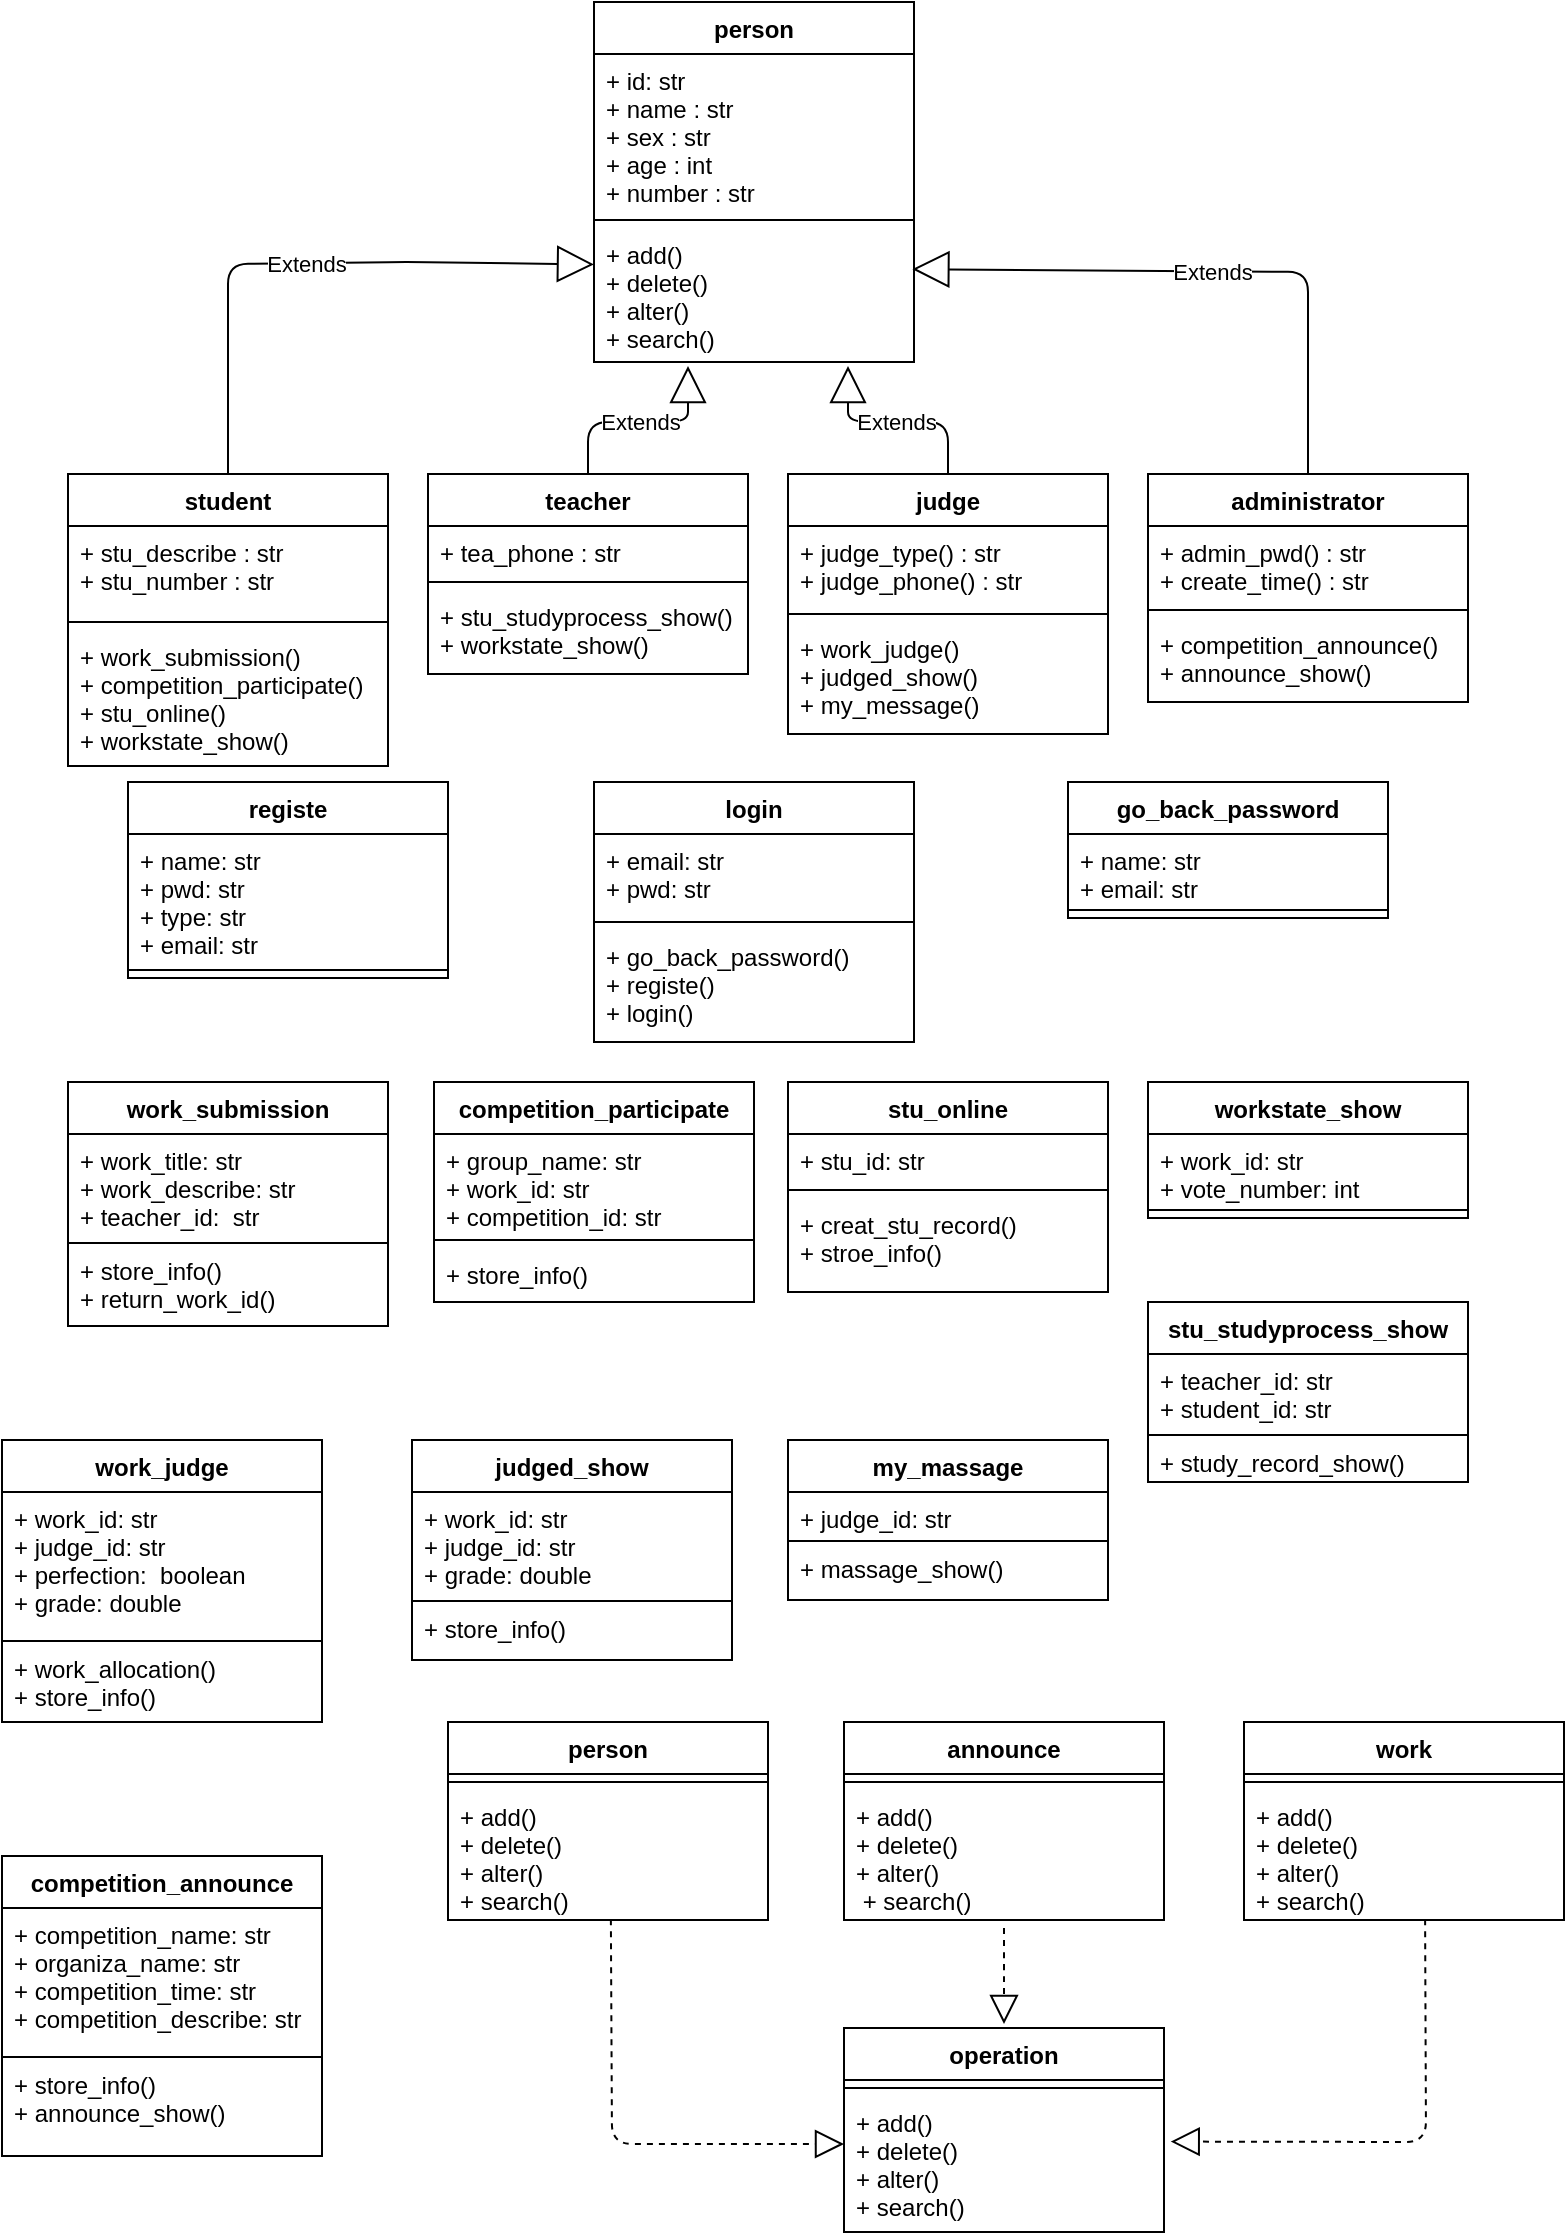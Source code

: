 <mxfile type="github" version="12.2.2" pages="1">
  <diagram id="kNJaRSYR2laIv3SLOteu" name="Page-1">
    <mxGraphModel grid="0" dx="1024" dy="562" gridSize="10" guides="1" tooltips="1" connect="1" arrows="1" fold="1" page="1" pageScale="1" pageWidth="827" pageHeight="1169" background="#FFFFFF" math="0" shadow="0">
      <root>
        <mxCell id="0"/>
        <mxCell id="1" parent="0"/>
        <mxCell id="h46t7ZVLvmUZL9ephCK2-1" value="student" parent="1" style="swimlane;fontStyle=1;align=center;verticalAlign=top;childLayout=stackLayout;horizontal=1;startSize=26;horizontalStack=0;resizeParent=1;resizeParentMax=0;resizeLast=0;collapsible=1;marginBottom=0;" vertex="1">
          <mxGeometry as="geometry" y="246" x="70" height="146" width="160"/>
        </mxCell>
        <mxCell id="h46t7ZVLvmUZL9ephCK2-2" value="+ stu_describe : str&#xa;+ stu_number : str&#xa;" parent="h46t7ZVLvmUZL9ephCK2-1" style="text;strokeColor=none;fillColor=none;align=left;verticalAlign=top;spacingLeft=4;spacingRight=4;overflow=hidden;rotatable=0;points=[[0,0.5],[1,0.5]];portConstraint=eastwest;" vertex="1">
          <mxGeometry as="geometry" y="26" height="44" width="160"/>
        </mxCell>
        <mxCell id="h46t7ZVLvmUZL9ephCK2-3" value="" parent="h46t7ZVLvmUZL9ephCK2-1" style="line;strokeWidth=1;fillColor=none;align=left;verticalAlign=middle;spacingTop=-1;spacingLeft=3;spacingRight=3;rotatable=0;labelPosition=right;points=[];portConstraint=eastwest;" vertex="1">
          <mxGeometry as="geometry" y="70" height="8" width="160"/>
        </mxCell>
        <mxCell id="h46t7ZVLvmUZL9ephCK2-4" value="+ work_submission()&#xa;+ competition_participate()&#xa;+ stu_online()&#xa;+ workstate_show()" parent="h46t7ZVLvmUZL9ephCK2-1" style="text;strokeColor=none;fillColor=none;align=left;verticalAlign=top;spacingLeft=4;spacingRight=4;overflow=hidden;rotatable=0;points=[[0,0.5],[1,0.5]];portConstraint=eastwest;" vertex="1">
          <mxGeometry as="geometry" y="78" height="68" width="160"/>
        </mxCell>
        <mxCell id="h46t7ZVLvmUZL9ephCK2-13" value="teacher" parent="1" style="swimlane;fontStyle=1;align=center;verticalAlign=top;childLayout=stackLayout;horizontal=1;startSize=26;horizontalStack=0;resizeParent=1;resizeParentMax=0;resizeLast=0;collapsible=1;marginBottom=0;" vertex="1">
          <mxGeometry as="geometry" y="246" x="250" height="100" width="160"/>
        </mxCell>
        <mxCell id="h46t7ZVLvmUZL9ephCK2-14" value="+ tea_phone : str&#xa;" parent="h46t7ZVLvmUZL9ephCK2-13" style="text;strokeColor=none;fillColor=none;align=left;verticalAlign=top;spacingLeft=4;spacingRight=4;overflow=hidden;rotatable=0;points=[[0,0.5],[1,0.5]];portConstraint=eastwest;" vertex="1">
          <mxGeometry as="geometry" y="26" height="24" width="160"/>
        </mxCell>
        <mxCell id="h46t7ZVLvmUZL9ephCK2-15" value="" parent="h46t7ZVLvmUZL9ephCK2-13" style="line;strokeWidth=1;fillColor=none;align=left;verticalAlign=middle;spacingTop=-1;spacingLeft=3;spacingRight=3;rotatable=0;labelPosition=right;points=[];portConstraint=eastwest;" vertex="1">
          <mxGeometry as="geometry" y="50" height="8" width="160"/>
        </mxCell>
        <mxCell id="h46t7ZVLvmUZL9ephCK2-16" value="+ stu_studyprocess_show()&#xa;+ workstate_show()" parent="h46t7ZVLvmUZL9ephCK2-13" style="text;strokeColor=none;fillColor=none;align=left;verticalAlign=top;spacingLeft=4;spacingRight=4;overflow=hidden;rotatable=0;points=[[0,0.5],[1,0.5]];portConstraint=eastwest;" vertex="1">
          <mxGeometry as="geometry" y="58" height="42" width="160"/>
        </mxCell>
        <mxCell id="h46t7ZVLvmUZL9ephCK2-17" value="person" parent="1" style="swimlane;fontStyle=1;align=center;verticalAlign=top;childLayout=stackLayout;horizontal=1;startSize=26;horizontalStack=0;resizeParent=1;resizeParentMax=0;resizeLast=0;collapsible=1;marginBottom=0;" vertex="1">
          <mxGeometry as="geometry" y="10" x="333" height="180" width="160"/>
        </mxCell>
        <mxCell id="h46t7ZVLvmUZL9ephCK2-18" value="+ id: str&#xa;+ name : str&#xa;+ sex : str&#xa;+ age : int&#xa;+ number : str&#xa;" parent="h46t7ZVLvmUZL9ephCK2-17" style="text;strokeColor=none;fillColor=none;align=left;verticalAlign=top;spacingLeft=4;spacingRight=4;overflow=hidden;rotatable=0;points=[[0,0.5],[1,0.5]];portConstraint=eastwest;" vertex="1">
          <mxGeometry as="geometry" y="26" height="79" width="160"/>
        </mxCell>
        <mxCell id="h46t7ZVLvmUZL9ephCK2-19" value="" parent="h46t7ZVLvmUZL9ephCK2-17" style="line;strokeWidth=1;fillColor=none;align=left;verticalAlign=middle;spacingTop=-1;spacingLeft=3;spacingRight=3;rotatable=0;labelPosition=right;points=[];portConstraint=eastwest;" vertex="1">
          <mxGeometry as="geometry" y="105" height="8" width="160"/>
        </mxCell>
        <mxCell id="h46t7ZVLvmUZL9ephCK2-20" value="+ add()&#xa;+ delete()&#xa;+ alter()&#xa;+ search()" parent="h46t7ZVLvmUZL9ephCK2-17" style="text;strokeColor=none;fillColor=none;align=left;verticalAlign=top;spacingLeft=4;spacingRight=4;overflow=hidden;rotatable=0;points=[[0,0.5],[1,0.5]];portConstraint=eastwest;" vertex="1">
          <mxGeometry as="geometry" y="113" height="67" width="160"/>
        </mxCell>
        <mxCell id="sRSMocwNlfBlnJbOxF7g-1" value="judge" parent="1" style="swimlane;fontStyle=1;align=center;verticalAlign=top;childLayout=stackLayout;horizontal=1;startSize=26;horizontalStack=0;resizeParent=1;resizeParentMax=0;resizeLast=0;collapsible=1;marginBottom=0;" vertex="1">
          <mxGeometry as="geometry" y="246" x="430" height="130" width="160"/>
        </mxCell>
        <mxCell id="sRSMocwNlfBlnJbOxF7g-2" value="+ judge_type() : str&#xa;+ judge_phone() : str&#xa;" parent="sRSMocwNlfBlnJbOxF7g-1" style="text;strokeColor=none;fillColor=none;align=left;verticalAlign=top;spacingLeft=4;spacingRight=4;overflow=hidden;rotatable=0;points=[[0,0.5],[1,0.5]];portConstraint=eastwest;" vertex="1">
          <mxGeometry as="geometry" y="26" height="40" width="160"/>
        </mxCell>
        <mxCell id="sRSMocwNlfBlnJbOxF7g-3" value="" parent="sRSMocwNlfBlnJbOxF7g-1" style="line;strokeWidth=1;fillColor=none;align=left;verticalAlign=middle;spacingTop=-1;spacingLeft=3;spacingRight=3;rotatable=0;labelPosition=right;points=[];portConstraint=eastwest;" vertex="1">
          <mxGeometry as="geometry" y="66" height="8" width="160"/>
        </mxCell>
        <mxCell id="sRSMocwNlfBlnJbOxF7g-4" value="+ work_judge()&#xa;+ judged_show()&#xa;+ my_message()" parent="sRSMocwNlfBlnJbOxF7g-1" style="text;strokeColor=none;fillColor=none;align=left;verticalAlign=top;spacingLeft=4;spacingRight=4;overflow=hidden;rotatable=0;points=[[0,0.5],[1,0.5]];portConstraint=eastwest;" vertex="1">
          <mxGeometry as="geometry" y="74" height="56" width="160"/>
        </mxCell>
        <mxCell id="KBRkSNbRuoJdF6qnBNHv-1" value="administrator" parent="1" style="swimlane;fontStyle=1;align=center;verticalAlign=top;childLayout=stackLayout;horizontal=1;startSize=26;horizontalStack=0;resizeParent=1;resizeParentMax=0;resizeLast=0;collapsible=1;marginBottom=0;" vertex="1">
          <mxGeometry as="geometry" y="246" x="610" height="114" width="160"/>
        </mxCell>
        <mxCell id="KBRkSNbRuoJdF6qnBNHv-2" value="+ admin_pwd() : str&#xa;+ create_time() : str&#xa;&#xa;" parent="KBRkSNbRuoJdF6qnBNHv-1" style="text;strokeColor=none;fillColor=none;align=left;verticalAlign=top;spacingLeft=4;spacingRight=4;overflow=hidden;rotatable=0;points=[[0,0.5],[1,0.5]];portConstraint=eastwest;" vertex="1">
          <mxGeometry as="geometry" y="26" height="38" width="160"/>
        </mxCell>
        <mxCell id="KBRkSNbRuoJdF6qnBNHv-3" value="" parent="KBRkSNbRuoJdF6qnBNHv-1" style="line;strokeWidth=1;fillColor=none;align=left;verticalAlign=middle;spacingTop=-1;spacingLeft=3;spacingRight=3;rotatable=0;labelPosition=right;points=[];portConstraint=eastwest;" vertex="1">
          <mxGeometry as="geometry" y="64" height="8" width="160"/>
        </mxCell>
        <mxCell id="KBRkSNbRuoJdF6qnBNHv-4" value="+ competition_announce()&#xa;+ announce_show()" parent="KBRkSNbRuoJdF6qnBNHv-1" style="text;strokeColor=none;fillColor=none;align=left;verticalAlign=top;spacingLeft=4;spacingRight=4;overflow=hidden;rotatable=0;points=[[0,0.5],[1,0.5]];portConstraint=eastwest;" vertex="1">
          <mxGeometry as="geometry" y="72" height="42" width="160"/>
        </mxCell>
        <mxCell id="KBRkSNbRuoJdF6qnBNHv-6" value="Extends" parent="1" style="endArrow=block;endSize=16;endFill=0;html=1;entryX=0;entryY=0.272;entryDx=0;entryDy=0;entryPerimeter=0;exitX=0.5;exitY=0;exitDx=0;exitDy=0;" source="h46t7ZVLvmUZL9ephCK2-1" edge="1" target="h46t7ZVLvmUZL9ephCK2-20">
          <mxGeometry as="geometry" width="160" relative="1">
            <mxPoint as="sourcePoint" y="240" x="150"/>
            <mxPoint as="targetPoint" y="200" x="371"/>
            <Array as="points">
              <mxPoint y="200" x="150"/>
              <mxPoint y="141" x="150"/>
              <mxPoint y="140" x="240"/>
            </Array>
          </mxGeometry>
        </mxCell>
        <mxCell id="KBRkSNbRuoJdF6qnBNHv-7" value="Extends" parent="1" style="endArrow=block;endSize=16;endFill=0;html=1;exitX=0.5;exitY=0;exitDx=0;exitDy=0;" source="h46t7ZVLvmUZL9ephCK2-13" edge="1">
          <mxGeometry as="geometry" width="160" relative="1">
            <mxPoint as="sourcePoint" y="230" x="300"/>
            <mxPoint as="targetPoint" y="192" x="380"/>
            <Array as="points">
              <mxPoint y="220" x="330"/>
              <mxPoint y="220" x="380"/>
            </Array>
          </mxGeometry>
        </mxCell>
        <mxCell id="KBRkSNbRuoJdF6qnBNHv-8" value="Extends" parent="1" style="endArrow=block;endSize=16;endFill=0;html=1;exitX=0.5;exitY=0;exitDx=0;exitDy=0;" edge="1">
          <mxGeometry as="geometry" width="160" relative="1">
            <mxPoint as="sourcePoint" y="246" x="510"/>
            <mxPoint as="targetPoint" y="192" x="460"/>
            <Array as="points">
              <mxPoint y="220" x="510"/>
              <mxPoint y="220" x="460"/>
            </Array>
          </mxGeometry>
        </mxCell>
        <mxCell id="KBRkSNbRuoJdF6qnBNHv-9" value="Extends" parent="1" style="endArrow=block;endSize=16;endFill=0;html=1;exitX=0.5;exitY=0;exitDx=0;exitDy=0;entryX=0.995;entryY=0.307;entryDx=0;entryDy=0;entryPerimeter=0;" source="KBRkSNbRuoJdF6qnBNHv-1" edge="1" target="h46t7ZVLvmUZL9ephCK2-20">
          <mxGeometry as="geometry" width="160" relative="1">
            <mxPoint as="sourcePoint" y="240" x="690"/>
            <mxPoint as="targetPoint" y="145" x="500"/>
            <Array as="points">
              <mxPoint y="210" x="690"/>
              <mxPoint y="145" x="690"/>
            </Array>
          </mxGeometry>
        </mxCell>
        <mxCell id="lNqKbpSjcWySZhpq0-KC-1" value="login" parent="1" style="swimlane;fontStyle=1;align=center;verticalAlign=top;childLayout=stackLayout;horizontal=1;startSize=26;horizontalStack=0;resizeParent=1;resizeParentMax=0;resizeLast=0;collapsible=1;marginBottom=0;" vertex="1">
          <mxGeometry as="geometry" y="400" x="333" height="130" width="160"/>
        </mxCell>
        <mxCell id="lNqKbpSjcWySZhpq0-KC-2" value="+ email: str&#xa;+ pwd: str" parent="lNqKbpSjcWySZhpq0-KC-1" style="text;strokeColor=none;fillColor=none;align=left;verticalAlign=top;spacingLeft=4;spacingRight=4;overflow=hidden;rotatable=0;points=[[0,0.5],[1,0.5]];portConstraint=eastwest;" vertex="1">
          <mxGeometry as="geometry" y="26" height="40" width="160"/>
        </mxCell>
        <mxCell id="lNqKbpSjcWySZhpq0-KC-3" value="" parent="lNqKbpSjcWySZhpq0-KC-1" style="line;strokeWidth=1;fillColor=none;align=left;verticalAlign=middle;spacingTop=-1;spacingLeft=3;spacingRight=3;rotatable=0;labelPosition=right;points=[];portConstraint=eastwest;" vertex="1">
          <mxGeometry as="geometry" y="66" height="8" width="160"/>
        </mxCell>
        <mxCell id="lNqKbpSjcWySZhpq0-KC-4" value="+ go_back_password()&#xa;+ registe()&#xa;+ login()" parent="lNqKbpSjcWySZhpq0-KC-1" style="text;strokeColor=none;fillColor=none;align=left;verticalAlign=top;spacingLeft=4;spacingRight=4;overflow=hidden;rotatable=0;points=[[0,0.5],[1,0.5]];portConstraint=eastwest;" vertex="1">
          <mxGeometry as="geometry" y="74" height="56" width="160"/>
        </mxCell>
        <mxCell id="lNqKbpSjcWySZhpq0-KC-5" value="registe" parent="1" style="swimlane;fontStyle=1;align=center;verticalAlign=top;childLayout=stackLayout;horizontal=1;startSize=26;horizontalStack=0;resizeParent=1;resizeParentMax=0;resizeLast=0;collapsible=1;marginBottom=0;" vertex="1">
          <mxGeometry as="geometry" y="400" x="100" height="98" width="160"/>
        </mxCell>
        <mxCell id="lNqKbpSjcWySZhpq0-KC-6" value="+ name: str&#xa;+ pwd: str&#xa;+ type: str&#xa;+ email: str" parent="lNqKbpSjcWySZhpq0-KC-5" style="text;strokeColor=none;fillColor=none;align=left;verticalAlign=top;spacingLeft=4;spacingRight=4;overflow=hidden;rotatable=0;points=[[0,0.5],[1,0.5]];portConstraint=eastwest;" vertex="1">
          <mxGeometry as="geometry" y="26" height="64" width="160"/>
        </mxCell>
        <mxCell id="lNqKbpSjcWySZhpq0-KC-7" value="" parent="lNqKbpSjcWySZhpq0-KC-5" style="line;strokeWidth=1;fillColor=none;align=left;verticalAlign=middle;spacingTop=-1;spacingLeft=3;spacingRight=3;rotatable=0;labelPosition=right;points=[];portConstraint=eastwest;" vertex="1">
          <mxGeometry as="geometry" y="90" height="8" width="160"/>
        </mxCell>
        <mxCell id="lNqKbpSjcWySZhpq0-KC-9" value="go_back_password" parent="1" style="swimlane;fontStyle=1;align=center;verticalAlign=top;childLayout=stackLayout;horizontal=1;startSize=26;horizontalStack=0;resizeParent=1;resizeParentMax=0;resizeLast=0;collapsible=1;marginBottom=0;" vertex="1">
          <mxGeometry as="geometry" y="400" x="570" height="68" width="160"/>
        </mxCell>
        <mxCell id="lNqKbpSjcWySZhpq0-KC-10" value="+ name: str&#xa;+ email: str" parent="lNqKbpSjcWySZhpq0-KC-9" style="text;strokeColor=none;fillColor=none;align=left;verticalAlign=top;spacingLeft=4;spacingRight=4;overflow=hidden;rotatable=0;points=[[0,0.5],[1,0.5]];portConstraint=eastwest;" vertex="1">
          <mxGeometry as="geometry" y="26" height="34" width="160"/>
        </mxCell>
        <mxCell id="lNqKbpSjcWySZhpq0-KC-11" value="" parent="lNqKbpSjcWySZhpq0-KC-9" style="line;strokeWidth=1;fillColor=none;align=left;verticalAlign=middle;spacingTop=-1;spacingLeft=3;spacingRight=3;rotatable=0;labelPosition=right;points=[];portConstraint=eastwest;" vertex="1">
          <mxGeometry as="geometry" y="60" height="8" width="160"/>
        </mxCell>
        <mxCell id="lNqKbpSjcWySZhpq0-KC-13" value="work_submission" parent="1" style="swimlane;fontStyle=1;align=center;verticalAlign=top;childLayout=stackLayout;horizontal=1;startSize=26;horizontalStack=0;resizeParent=1;resizeParentMax=0;resizeLast=0;collapsible=1;marginBottom=0;" vertex="1">
          <mxGeometry as="geometry" y="550" x="70" height="122" width="160"/>
        </mxCell>
        <mxCell id="lNqKbpSjcWySZhpq0-KC-14" value="+ work_title: str&#xa;+ work_describe: str&#xa;+ teacher_id:  str" parent="lNqKbpSjcWySZhpq0-KC-13" style="text;strokeColor=none;fillColor=none;align=left;verticalAlign=top;spacingLeft=4;spacingRight=4;overflow=hidden;rotatable=0;points=[[0,0.5],[1,0.5]];portConstraint=eastwest;" vertex="1">
          <mxGeometry as="geometry" y="26" height="54" width="160"/>
        </mxCell>
        <mxCell id="lNqKbpSjcWySZhpq0-KC-15" value="" parent="lNqKbpSjcWySZhpq0-KC-13" style="line;strokeWidth=1;fillColor=none;align=left;verticalAlign=middle;spacingTop=-1;spacingLeft=3;spacingRight=3;rotatable=0;labelPosition=right;points=[];portConstraint=eastwest;" vertex="1">
          <mxGeometry as="geometry" y="80" height="1" width="160"/>
        </mxCell>
        <mxCell id="lNqKbpSjcWySZhpq0-KC-16" value="+ store_info()&#xa;+ return_work_id()" parent="lNqKbpSjcWySZhpq0-KC-13" style="text;strokeColor=none;fillColor=none;align=left;verticalAlign=top;spacingLeft=4;spacingRight=4;overflow=hidden;rotatable=0;points=[[0,0.5],[1,0.5]];portConstraint=eastwest;" vertex="1">
          <mxGeometry as="geometry" y="81" height="41" width="160"/>
        </mxCell>
        <mxCell id="lNqKbpSjcWySZhpq0-KC-17" value="competition_participate" parent="1" style="swimlane;fontStyle=1;align=center;verticalAlign=top;childLayout=stackLayout;horizontal=1;startSize=26;horizontalStack=0;resizeParent=1;resizeParentMax=0;resizeLast=0;collapsible=1;marginBottom=0;" vertex="1">
          <mxGeometry as="geometry" y="550" x="253" height="110" width="160"/>
        </mxCell>
        <mxCell id="lNqKbpSjcWySZhpq0-KC-18" value="+ group_name: str&#xa;+ work_id: str&#xa;+ competition_id: str " parent="lNqKbpSjcWySZhpq0-KC-17" style="text;strokeColor=none;fillColor=none;align=left;verticalAlign=top;spacingLeft=4;spacingRight=4;overflow=hidden;rotatable=0;points=[[0,0.5],[1,0.5]];portConstraint=eastwest;" vertex="1">
          <mxGeometry as="geometry" y="26" height="49" width="160"/>
        </mxCell>
        <mxCell id="lNqKbpSjcWySZhpq0-KC-19" value="" parent="lNqKbpSjcWySZhpq0-KC-17" style="line;strokeWidth=1;fillColor=none;align=left;verticalAlign=middle;spacingTop=-1;spacingLeft=3;spacingRight=3;rotatable=0;labelPosition=right;points=[];portConstraint=eastwest;" vertex="1">
          <mxGeometry as="geometry" y="75" height="8" width="160"/>
        </mxCell>
        <mxCell id="lNqKbpSjcWySZhpq0-KC-20" value="+ store_info()" parent="lNqKbpSjcWySZhpq0-KC-17" style="text;strokeColor=none;fillColor=none;align=left;verticalAlign=top;spacingLeft=4;spacingRight=4;overflow=hidden;rotatable=0;points=[[0,0.5],[1,0.5]];portConstraint=eastwest;" vertex="1">
          <mxGeometry as="geometry" y="83" height="27" width="160"/>
        </mxCell>
        <mxCell id="lNqKbpSjcWySZhpq0-KC-21" value="stu_online" parent="1" style="swimlane;fontStyle=1;align=center;verticalAlign=top;childLayout=stackLayout;horizontal=1;startSize=26;horizontalStack=0;resizeParent=1;resizeParentMax=0;resizeLast=0;collapsible=1;marginBottom=0;" vertex="1">
          <mxGeometry as="geometry" y="550" x="430" height="105" width="160"/>
        </mxCell>
        <mxCell id="lNqKbpSjcWySZhpq0-KC-22" value="+ stu_id: str" parent="lNqKbpSjcWySZhpq0-KC-21" style="text;strokeColor=none;fillColor=none;align=left;verticalAlign=top;spacingLeft=4;spacingRight=4;overflow=hidden;rotatable=0;points=[[0,0.5],[1,0.5]];portConstraint=eastwest;" vertex="1">
          <mxGeometry as="geometry" y="26" height="24" width="160"/>
        </mxCell>
        <mxCell id="lNqKbpSjcWySZhpq0-KC-23" value="" parent="lNqKbpSjcWySZhpq0-KC-21" style="line;strokeWidth=1;fillColor=none;align=left;verticalAlign=middle;spacingTop=-1;spacingLeft=3;spacingRight=3;rotatable=0;labelPosition=right;points=[];portConstraint=eastwest;" vertex="1">
          <mxGeometry as="geometry" y="50" height="8" width="160"/>
        </mxCell>
        <mxCell id="lNqKbpSjcWySZhpq0-KC-24" value="+ creat_stu_record()&#xa;+ stroe_info()" parent="lNqKbpSjcWySZhpq0-KC-21" style="text;strokeColor=none;fillColor=none;align=left;verticalAlign=top;spacingLeft=4;spacingRight=4;overflow=hidden;rotatable=0;points=[[0,0.5],[1,0.5]];portConstraint=eastwest;" vertex="1">
          <mxGeometry as="geometry" y="58" height="47" width="160"/>
        </mxCell>
        <mxCell id="lNqKbpSjcWySZhpq0-KC-25" value="workstate_show" parent="1" style="swimlane;fontStyle=1;align=center;verticalAlign=top;childLayout=stackLayout;horizontal=1;startSize=26;horizontalStack=0;resizeParent=1;resizeParentMax=0;resizeLast=0;collapsible=1;marginBottom=0;" vertex="1">
          <mxGeometry as="geometry" y="550" x="610" height="68" width="160"/>
        </mxCell>
        <mxCell id="lNqKbpSjcWySZhpq0-KC-26" value="+ work_id: str&#xa;+ vote_number: int&#xa;  " parent="lNqKbpSjcWySZhpq0-KC-25" style="text;strokeColor=none;fillColor=none;align=left;verticalAlign=top;spacingLeft=4;spacingRight=4;overflow=hidden;rotatable=0;points=[[0,0.5],[1,0.5]];portConstraint=eastwest;" vertex="1">
          <mxGeometry as="geometry" y="26" height="34" width="160"/>
        </mxCell>
        <mxCell id="lNqKbpSjcWySZhpq0-KC-27" value="" parent="lNqKbpSjcWySZhpq0-KC-25" style="line;strokeWidth=1;fillColor=none;align=left;verticalAlign=middle;spacingTop=-1;spacingLeft=3;spacingRight=3;rotatable=0;labelPosition=right;points=[];portConstraint=eastwest;" vertex="1">
          <mxGeometry as="geometry" y="60" height="8" width="160"/>
        </mxCell>
        <mxCell id="lNqKbpSjcWySZhpq0-KC-29" value="stu_studyprocess_show" parent="1" style="swimlane;fontStyle=1;align=center;verticalAlign=top;childLayout=stackLayout;horizontal=1;startSize=26;horizontalStack=0;resizeParent=1;resizeParentMax=0;resizeLast=0;collapsible=1;marginBottom=0;" vertex="1">
          <mxGeometry as="geometry" y="660" x="610" height="90" width="160"/>
        </mxCell>
        <mxCell id="lNqKbpSjcWySZhpq0-KC-30" value="+ teacher_id: str&#xa;+ student_id: str" parent="lNqKbpSjcWySZhpq0-KC-29" style="text;strokeColor=none;fillColor=none;align=left;verticalAlign=top;spacingLeft=4;spacingRight=4;overflow=hidden;rotatable=0;points=[[0,0.5],[1,0.5]];portConstraint=eastwest;" vertex="1">
          <mxGeometry as="geometry" y="26" height="40" width="160"/>
        </mxCell>
        <mxCell id="lNqKbpSjcWySZhpq0-KC-31" value="" parent="lNqKbpSjcWySZhpq0-KC-29" style="line;strokeWidth=1;fillColor=none;align=left;verticalAlign=middle;spacingTop=-1;spacingLeft=3;spacingRight=3;rotatable=0;labelPosition=right;points=[];portConstraint=eastwest;" vertex="1">
          <mxGeometry as="geometry" y="66" height="1" width="160"/>
        </mxCell>
        <mxCell id="lNqKbpSjcWySZhpq0-KC-32" value="+ study_record_show()" parent="lNqKbpSjcWySZhpq0-KC-29" style="text;strokeColor=none;fillColor=none;align=left;verticalAlign=top;spacingLeft=4;spacingRight=4;overflow=hidden;rotatable=0;points=[[0,0.5],[1,0.5]];portConstraint=eastwest;" vertex="1">
          <mxGeometry as="geometry" y="67" height="23" width="160"/>
        </mxCell>
        <mxCell id="lNqKbpSjcWySZhpq0-KC-33" value="work_judge" parent="1" style="swimlane;fontStyle=1;align=center;verticalAlign=top;childLayout=stackLayout;horizontal=1;startSize=26;horizontalStack=0;resizeParent=1;resizeParentMax=0;resizeLast=0;collapsible=1;marginBottom=0;" vertex="1">
          <mxGeometry as="geometry" y="729" x="37" height="141" width="160"/>
        </mxCell>
        <mxCell id="lNqKbpSjcWySZhpq0-KC-34" value="+ work_id: str&#xa;+ judge_id: str&#xa;+ perfection:  boolean&#xa;+ grade: double" parent="lNqKbpSjcWySZhpq0-KC-33" style="text;strokeColor=none;fillColor=none;align=left;verticalAlign=top;spacingLeft=4;spacingRight=4;overflow=hidden;rotatable=0;points=[[0,0.5],[1,0.5]];portConstraint=eastwest;" vertex="1">
          <mxGeometry as="geometry" y="26" height="74" width="160"/>
        </mxCell>
        <mxCell id="lNqKbpSjcWySZhpq0-KC-35" value="" parent="lNqKbpSjcWySZhpq0-KC-33" style="line;strokeWidth=1;fillColor=none;align=left;verticalAlign=middle;spacingTop=-1;spacingLeft=3;spacingRight=3;rotatable=0;labelPosition=right;points=[];portConstraint=eastwest;" vertex="1">
          <mxGeometry as="geometry" y="100" height="1" width="160"/>
        </mxCell>
        <mxCell id="lNqKbpSjcWySZhpq0-KC-36" value="+ work_allocation()&#xa;+ store_info()" parent="lNqKbpSjcWySZhpq0-KC-33" style="text;strokeColor=none;fillColor=none;align=left;verticalAlign=top;spacingLeft=4;spacingRight=4;overflow=hidden;rotatable=0;points=[[0,0.5],[1,0.5]];portConstraint=eastwest;" vertex="1">
          <mxGeometry as="geometry" y="101" height="40" width="160"/>
        </mxCell>
        <mxCell id="lNqKbpSjcWySZhpq0-KC-37" value="judged_show" parent="1" style="swimlane;fontStyle=1;align=center;verticalAlign=top;childLayout=stackLayout;horizontal=1;startSize=26;horizontalStack=0;resizeParent=1;resizeParentMax=0;resizeLast=0;collapsible=1;marginBottom=0;" vertex="1">
          <mxGeometry as="geometry" y="729" x="242" height="110" width="160"/>
        </mxCell>
        <mxCell id="lNqKbpSjcWySZhpq0-KC-38" value="+ work_id: str&#xa;+ judge_id: str&#xa;+ grade: double" parent="lNqKbpSjcWySZhpq0-KC-37" style="text;strokeColor=none;fillColor=none;align=left;verticalAlign=top;spacingLeft=4;spacingRight=4;overflow=hidden;rotatable=0;points=[[0,0.5],[1,0.5]];portConstraint=eastwest;" vertex="1">
          <mxGeometry as="geometry" y="26" height="54" width="160"/>
        </mxCell>
        <mxCell id="lNqKbpSjcWySZhpq0-KC-39" value="" parent="lNqKbpSjcWySZhpq0-KC-37" style="line;strokeWidth=1;fillColor=none;align=left;verticalAlign=middle;spacingTop=-1;spacingLeft=3;spacingRight=3;rotatable=0;labelPosition=right;points=[];portConstraint=eastwest;" vertex="1">
          <mxGeometry as="geometry" y="80" height="1" width="160"/>
        </mxCell>
        <mxCell id="lNqKbpSjcWySZhpq0-KC-40" value="+ store_info()" parent="lNqKbpSjcWySZhpq0-KC-37" style="text;strokeColor=none;fillColor=none;align=left;verticalAlign=top;spacingLeft=4;spacingRight=4;overflow=hidden;rotatable=0;points=[[0,0.5],[1,0.5]];portConstraint=eastwest;" vertex="1">
          <mxGeometry as="geometry" y="81" height="29" width="160"/>
        </mxCell>
        <mxCell id="lNqKbpSjcWySZhpq0-KC-41" value="my_massage" parent="1" style="swimlane;fontStyle=1;align=center;verticalAlign=top;childLayout=stackLayout;horizontal=1;startSize=26;horizontalStack=0;resizeParent=1;resizeParentMax=0;resizeLast=0;collapsible=1;marginBottom=0;" vertex="1">
          <mxGeometry as="geometry" y="729" x="430" height="80" width="160"/>
        </mxCell>
        <mxCell id="lNqKbpSjcWySZhpq0-KC-42" value="+ judge_id: str" parent="lNqKbpSjcWySZhpq0-KC-41" style="text;strokeColor=none;fillColor=none;align=left;verticalAlign=top;spacingLeft=4;spacingRight=4;overflow=hidden;rotatable=0;points=[[0,0.5],[1,0.5]];portConstraint=eastwest;" vertex="1">
          <mxGeometry as="geometry" y="26" height="24" width="160"/>
        </mxCell>
        <mxCell id="lNqKbpSjcWySZhpq0-KC-43" value="" parent="lNqKbpSjcWySZhpq0-KC-41" style="line;strokeWidth=1;fillColor=none;align=left;verticalAlign=middle;spacingTop=-1;spacingLeft=3;spacingRight=3;rotatable=0;labelPosition=right;points=[];portConstraint=eastwest;" vertex="1">
          <mxGeometry as="geometry" y="50" height="1" width="160"/>
        </mxCell>
        <mxCell id="lNqKbpSjcWySZhpq0-KC-44" value="+ massage_show()" parent="lNqKbpSjcWySZhpq0-KC-41" style="text;strokeColor=none;fillColor=none;align=left;verticalAlign=top;spacingLeft=4;spacingRight=4;overflow=hidden;rotatable=0;points=[[0,0.5],[1,0.5]];portConstraint=eastwest;" vertex="1">
          <mxGeometry as="geometry" y="51" height="29" width="160"/>
        </mxCell>
        <mxCell id="lNqKbpSjcWySZhpq0-KC-45" value="competition_announce" parent="1" style="swimlane;fontStyle=1;align=center;verticalAlign=top;childLayout=stackLayout;horizontal=1;startSize=26;horizontalStack=0;resizeParent=1;resizeParentMax=0;resizeLast=0;collapsible=1;marginBottom=0;" vertex="1">
          <mxGeometry as="geometry" y="937" x="37" height="150" width="160"/>
        </mxCell>
        <mxCell id="lNqKbpSjcWySZhpq0-KC-46" value="+ competition_name: str&#xa;+ organiza_name: str&#xa;+ competition_time: str&#xa;+ competition_describe: str" parent="lNqKbpSjcWySZhpq0-KC-45" style="text;strokeColor=none;fillColor=none;align=left;verticalAlign=top;spacingLeft=4;spacingRight=4;overflow=hidden;rotatable=0;points=[[0,0.5],[1,0.5]];portConstraint=eastwest;" vertex="1">
          <mxGeometry as="geometry" y="26" height="74" width="160"/>
        </mxCell>
        <mxCell id="lNqKbpSjcWySZhpq0-KC-47" value="" parent="lNqKbpSjcWySZhpq0-KC-45" style="line;strokeWidth=1;fillColor=none;align=left;verticalAlign=middle;spacingTop=-1;spacingLeft=3;spacingRight=3;rotatable=0;labelPosition=right;points=[];portConstraint=eastwest;" vertex="1">
          <mxGeometry as="geometry" y="100" height="1" width="160"/>
        </mxCell>
        <mxCell id="lNqKbpSjcWySZhpq0-KC-48" value="+ store_info()&#xa;+ announce_show()" parent="lNqKbpSjcWySZhpq0-KC-45" style="text;strokeColor=none;fillColor=none;align=left;verticalAlign=top;spacingLeft=4;spacingRight=4;overflow=hidden;rotatable=0;points=[[0,0.5],[1,0.5]];portConstraint=eastwest;" vertex="1">
          <mxGeometry as="geometry" y="101" height="49" width="160"/>
        </mxCell>
        <mxCell id="lNqKbpSjcWySZhpq0-KC-50" value="person" parent="1" style="swimlane;fontStyle=1;align=center;verticalAlign=top;childLayout=stackLayout;horizontal=1;startSize=26;horizontalStack=0;resizeParent=1;resizeParentMax=0;resizeLast=0;collapsible=1;marginBottom=0;" vertex="1">
          <mxGeometry as="geometry" y="870" x="260" height="99" width="160"/>
        </mxCell>
        <mxCell id="lNqKbpSjcWySZhpq0-KC-52" value="" parent="lNqKbpSjcWySZhpq0-KC-50" style="line;strokeWidth=1;fillColor=none;align=left;verticalAlign=middle;spacingTop=-1;spacingLeft=3;spacingRight=3;rotatable=0;labelPosition=right;points=[];portConstraint=eastwest;" vertex="1">
          <mxGeometry as="geometry" y="26" height="8" width="160"/>
        </mxCell>
        <mxCell id="lNqKbpSjcWySZhpq0-KC-53" value="+ add()&#xa;+ delete()&#xa;+ alter()&#xa;+ search()" parent="lNqKbpSjcWySZhpq0-KC-50" style="text;strokeColor=none;fillColor=none;align=left;verticalAlign=top;spacingLeft=4;spacingRight=4;overflow=hidden;rotatable=0;points=[[0,0.5],[1,0.5]];portConstraint=eastwest;" vertex="1">
          <mxGeometry as="geometry" y="34" height="65" width="160"/>
        </mxCell>
        <mxCell id="lNqKbpSjcWySZhpq0-KC-58" value="announce" parent="1" style="swimlane;fontStyle=1;align=center;verticalAlign=top;childLayout=stackLayout;horizontal=1;startSize=26;horizontalStack=0;resizeParent=1;resizeParentMax=0;resizeLast=0;collapsible=1;marginBottom=0;" vertex="1">
          <mxGeometry as="geometry" y="870" x="458" height="99" width="160"/>
        </mxCell>
        <mxCell id="lNqKbpSjcWySZhpq0-KC-60" value="" parent="lNqKbpSjcWySZhpq0-KC-58" style="line;strokeWidth=1;fillColor=none;align=left;verticalAlign=middle;spacingTop=-1;spacingLeft=3;spacingRight=3;rotatable=0;labelPosition=right;points=[];portConstraint=eastwest;" vertex="1">
          <mxGeometry as="geometry" y="26" height="8" width="160"/>
        </mxCell>
        <mxCell id="lNqKbpSjcWySZhpq0-KC-61" value="+ add()&#xa;+ delete()&#xa;+ alter()&#xa; + search()" parent="lNqKbpSjcWySZhpq0-KC-58" style="text;strokeColor=none;fillColor=none;align=left;verticalAlign=top;spacingLeft=4;spacingRight=4;overflow=hidden;rotatable=0;points=[[0,0.5],[1,0.5]];portConstraint=eastwest;" vertex="1">
          <mxGeometry as="geometry" y="34" height="65" width="160"/>
        </mxCell>
        <mxCell id="lNqKbpSjcWySZhpq0-KC-62" value="work" parent="1" style="swimlane;fontStyle=1;align=center;verticalAlign=top;childLayout=stackLayout;horizontal=1;startSize=26;horizontalStack=0;resizeParent=1;resizeParentMax=0;resizeLast=0;collapsible=1;marginBottom=0;" vertex="1">
          <mxGeometry as="geometry" y="870" x="658" height="99" width="160"/>
        </mxCell>
        <mxCell id="lNqKbpSjcWySZhpq0-KC-64" value="" parent="lNqKbpSjcWySZhpq0-KC-62" style="line;strokeWidth=1;fillColor=none;align=left;verticalAlign=middle;spacingTop=-1;spacingLeft=3;spacingRight=3;rotatable=0;labelPosition=right;points=[];portConstraint=eastwest;" vertex="1">
          <mxGeometry as="geometry" y="26" height="8" width="160"/>
        </mxCell>
        <mxCell id="lNqKbpSjcWySZhpq0-KC-65" value="+ add()&#xa;+ delete()&#xa;+ alter()&#xa;+ search()" parent="lNqKbpSjcWySZhpq0-KC-62" style="text;strokeColor=none;fillColor=none;align=left;verticalAlign=top;spacingLeft=4;spacingRight=4;overflow=hidden;rotatable=0;points=[[0,0.5],[1,0.5]];portConstraint=eastwest;" vertex="1">
          <mxGeometry as="geometry" y="34" height="65" width="160"/>
        </mxCell>
        <mxCell id="lNqKbpSjcWySZhpq0-KC-76" value="operation" parent="1" style="swimlane;fontStyle=1;align=center;verticalAlign=top;childLayout=stackLayout;horizontal=1;startSize=26;horizontalStack=0;resizeParent=1;resizeParentMax=0;resizeLast=0;collapsible=1;marginBottom=0;" vertex="1">
          <mxGeometry as="geometry" y="1023" x="458" height="102" width="160"/>
        </mxCell>
        <mxCell id="lNqKbpSjcWySZhpq0-KC-78" value="" parent="lNqKbpSjcWySZhpq0-KC-76" style="line;strokeWidth=1;fillColor=none;align=left;verticalAlign=middle;spacingTop=-1;spacingLeft=3;spacingRight=3;rotatable=0;labelPosition=right;points=[];portConstraint=eastwest;" vertex="1">
          <mxGeometry as="geometry" y="26" height="8" width="160"/>
        </mxCell>
        <mxCell id="lNqKbpSjcWySZhpq0-KC-79" value="+ add()&#xa;+ delete()&#xa;+ alter()&#xa;+ search()" parent="lNqKbpSjcWySZhpq0-KC-76" style="text;strokeColor=none;fillColor=none;align=left;verticalAlign=top;spacingLeft=4;spacingRight=4;overflow=hidden;rotatable=0;points=[[0,0.5],[1,0.5]];portConstraint=eastwest;" vertex="1">
          <mxGeometry as="geometry" y="34" height="68" width="160"/>
        </mxCell>
        <mxCell id="lNqKbpSjcWySZhpq0-KC-80" value="" parent="1" style="endArrow=block;dashed=1;endFill=0;endSize=12;html=1;" edge="1">
          <mxGeometry as="geometry" width="160" relative="1">
            <mxPoint as="sourcePoint" y="973" x="538"/>
            <mxPoint as="targetPoint" y="1021" x="538"/>
            <Array as="points">
              <mxPoint y="992" x="538"/>
            </Array>
          </mxGeometry>
        </mxCell>
        <mxCell id="lNqKbpSjcWySZhpq0-KC-85" value="" parent="1" style="endArrow=block;dashed=1;endFill=0;endSize=12;html=1;exitX=0.509;exitY=0.994;exitDx=0;exitDy=0;exitPerimeter=0;" source="lNqKbpSjcWySZhpq0-KC-53" edge="1">
          <mxGeometry as="geometry" width="160" relative="1">
            <mxPoint as="sourcePoint" y="1081" x="298"/>
            <mxPoint as="targetPoint" y="1081" x="458"/>
            <Array as="points">
              <mxPoint y="1081" x="342"/>
            </Array>
          </mxGeometry>
        </mxCell>
        <mxCell id="lNqKbpSjcWySZhpq0-KC-86" value="" parent="1" style="endArrow=block;dashed=1;endFill=0;endSize=12;html=1;entryX=1.021;entryY=0.335;entryDx=0;entryDy=0;entryPerimeter=0;exitX=0.566;exitY=0.994;exitDx=0;exitDy=0;exitPerimeter=0;" source="lNqKbpSjcWySZhpq0-KC-65" edge="1" target="lNqKbpSjcWySZhpq0-KC-79">
          <mxGeometry as="geometry" width="160" relative="1">
            <mxPoint as="sourcePoint" y="1080" x="801"/>
            <mxPoint as="targetPoint" y="1086" x="810"/>
            <Array as="points">
              <mxPoint y="1080" x="749"/>
            </Array>
          </mxGeometry>
        </mxCell>
      </root>
    </mxGraphModel>
  </diagram>
</mxfile>
